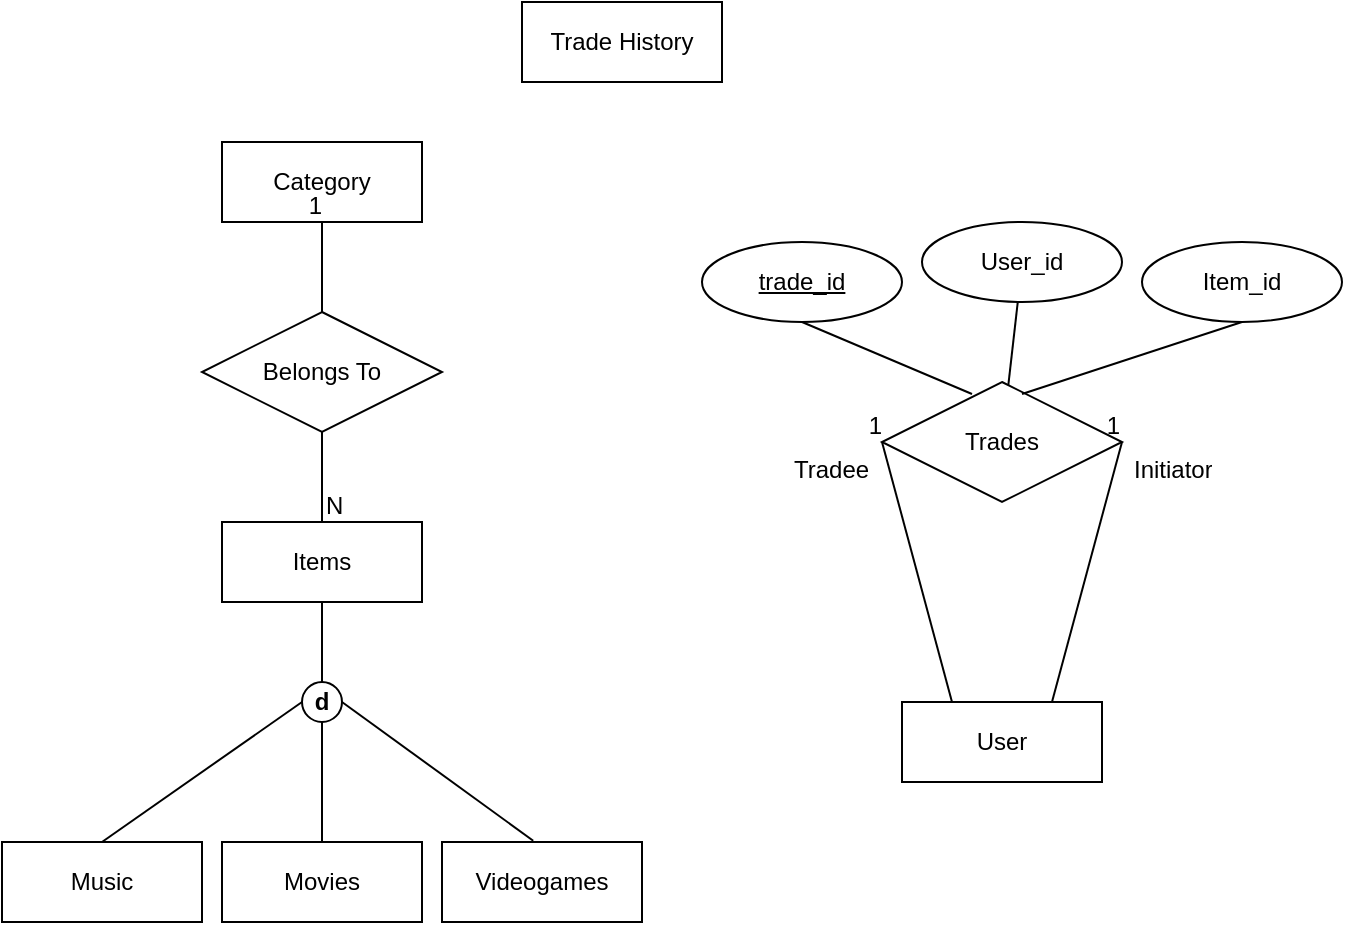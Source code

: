 <mxfile version="14.4.9" type="github"><diagram id="YwYWtj_w_eMrSDhfRb8p" name="Page-1"><mxGraphModel dx="483" dy="541" grid="1" gridSize="10" guides="1" tooltips="1" connect="1" arrows="1" fold="1" page="1" pageScale="1" pageWidth="850" pageHeight="1100" math="0" shadow="0"><root><mxCell id="0"/><mxCell id="1" parent="0"/><mxCell id="7PLuDqbGatkcDISy6yos-11" value="User" style="whiteSpace=wrap;html=1;align=center;" vertex="1" parent="1"><mxGeometry x="460" y="420" width="100" height="40" as="geometry"/></mxCell><mxCell id="7PLuDqbGatkcDISy6yos-15" value="Category" style="whiteSpace=wrap;html=1;align=center;" vertex="1" parent="1"><mxGeometry x="120" y="140" width="100" height="40" as="geometry"/></mxCell><mxCell id="7PLuDqbGatkcDISy6yos-17" value="Trade History" style="whiteSpace=wrap;html=1;align=center;" vertex="1" parent="1"><mxGeometry x="270" y="70" width="100" height="40" as="geometry"/></mxCell><mxCell id="7PLuDqbGatkcDISy6yos-18" value="Items" style="whiteSpace=wrap;html=1;align=center;" vertex="1" parent="1"><mxGeometry x="120" y="330" width="100" height="40" as="geometry"/></mxCell><mxCell id="7PLuDqbGatkcDISy6yos-33" value="" style="endArrow=none;html=1;rounded=0;exitX=0.5;exitY=0;exitDx=0;exitDy=0;entryX=0.5;entryY=1;entryDx=0;entryDy=0;" edge="1" parent="1" source="7PLuDqbGatkcDISy6yos-18" target="7PLuDqbGatkcDISy6yos-36"><mxGeometry relative="1" as="geometry"><mxPoint x="270" y="485" as="sourcePoint"/><mxPoint x="160" y="305" as="targetPoint"/></mxGeometry></mxCell><mxCell id="7PLuDqbGatkcDISy6yos-34" value="N" style="resizable=0;html=1;align=left;verticalAlign=bottom;" connectable="0" vertex="1" parent="7PLuDqbGatkcDISy6yos-33"><mxGeometry x="-1" relative="1" as="geometry"/></mxCell><mxCell id="7PLuDqbGatkcDISy6yos-35" value="1" style="resizable=0;html=1;align=right;verticalAlign=bottom;" connectable="0" vertex="1" parent="7PLuDqbGatkcDISy6yos-33"><mxGeometry x="1" relative="1" as="geometry"/></mxCell><mxCell id="7PLuDqbGatkcDISy6yos-36" value="Belongs To" style="shape=rhombus;perimeter=rhombusPerimeter;whiteSpace=wrap;html=1;align=center;" vertex="1" parent="1"><mxGeometry x="110" y="225" width="120" height="60" as="geometry"/></mxCell><mxCell id="7PLuDqbGatkcDISy6yos-37" value="" style="endArrow=none;html=1;rounded=0;exitX=0.5;exitY=0;exitDx=0;exitDy=0;entryX=0.5;entryY=1;entryDx=0;entryDy=0;" edge="1" parent="1" source="7PLuDqbGatkcDISy6yos-36" target="7PLuDqbGatkcDISy6yos-15"><mxGeometry relative="1" as="geometry"><mxPoint x="270" y="185" as="sourcePoint"/><mxPoint x="430" y="185" as="targetPoint"/></mxGeometry></mxCell><mxCell id="7PLuDqbGatkcDISy6yos-38" value="1" style="resizable=0;html=1;align=right;verticalAlign=bottom;" connectable="0" vertex="1" parent="7PLuDqbGatkcDISy6yos-37"><mxGeometry x="1" relative="1" as="geometry"/></mxCell><mxCell id="7PLuDqbGatkcDISy6yos-39" value="Trades" style="shape=rhombus;perimeter=rhombusPerimeter;whiteSpace=wrap;html=1;align=center;" vertex="1" parent="1"><mxGeometry x="450" y="260" width="120" height="60" as="geometry"/></mxCell><mxCell id="7PLuDqbGatkcDISy6yos-42" value="" style="endArrow=none;html=1;rounded=0;entryX=1;entryY=0.5;entryDx=0;entryDy=0;exitX=0.75;exitY=0;exitDx=0;exitDy=0;" edge="1" parent="1" source="7PLuDqbGatkcDISy6yos-11" target="7PLuDqbGatkcDISy6yos-39"><mxGeometry relative="1" as="geometry"><mxPoint x="230" y="330" as="sourcePoint"/><mxPoint x="390" y="330" as="targetPoint"/></mxGeometry></mxCell><mxCell id="7PLuDqbGatkcDISy6yos-43" value="1" style="resizable=0;html=1;align=right;verticalAlign=bottom;" connectable="0" vertex="1" parent="7PLuDqbGatkcDISy6yos-42"><mxGeometry x="1" relative="1" as="geometry"/></mxCell><mxCell id="7PLuDqbGatkcDISy6yos-46" value="" style="endArrow=none;html=1;rounded=0;entryX=0;entryY=0.5;entryDx=0;entryDy=0;exitX=0.25;exitY=0;exitDx=0;exitDy=0;" edge="1" parent="1" source="7PLuDqbGatkcDISy6yos-11" target="7PLuDqbGatkcDISy6yos-39"><mxGeometry relative="1" as="geometry"><mxPoint x="230" y="330" as="sourcePoint"/><mxPoint x="390" y="330" as="targetPoint"/></mxGeometry></mxCell><mxCell id="7PLuDqbGatkcDISy6yos-47" value="1" style="resizable=0;html=1;align=right;verticalAlign=bottom;" connectable="0" vertex="1" parent="7PLuDqbGatkcDISy6yos-46"><mxGeometry x="1" relative="1" as="geometry"/></mxCell><mxCell id="7PLuDqbGatkcDISy6yos-48" value="Tradee" style="text;strokeColor=none;fillColor=none;spacingLeft=4;spacingRight=4;overflow=hidden;rotatable=0;points=[[0,0.5],[1,0.5]];portConstraint=eastwest;fontSize=12;" vertex="1" parent="1"><mxGeometry x="400" y="290" width="50" height="30" as="geometry"/></mxCell><mxCell id="7PLuDqbGatkcDISy6yos-49" value="Initiator" style="text;strokeColor=none;fillColor=none;spacingLeft=4;spacingRight=4;overflow=hidden;rotatable=0;points=[[0,0.5],[1,0.5]];portConstraint=eastwest;fontSize=12;" vertex="1" parent="1"><mxGeometry x="570" y="290" width="50" height="30" as="geometry"/></mxCell><mxCell id="7PLuDqbGatkcDISy6yos-50" value="User_id" style="ellipse;whiteSpace=wrap;html=1;align=center;" vertex="1" parent="1"><mxGeometry x="470" y="180" width="100" height="40" as="geometry"/></mxCell><mxCell id="7PLuDqbGatkcDISy6yos-51" value="Item_id" style="ellipse;whiteSpace=wrap;html=1;align=center;" vertex="1" parent="1"><mxGeometry x="580" y="190" width="100" height="40" as="geometry"/></mxCell><mxCell id="7PLuDqbGatkcDISy6yos-53" value="" style="endArrow=none;html=1;rounded=0;entryX=0.375;entryY=0.1;entryDx=0;entryDy=0;entryPerimeter=0;exitX=0.5;exitY=1;exitDx=0;exitDy=0;" edge="1" parent="1" source="7PLuDqbGatkcDISy6yos-56" target="7PLuDqbGatkcDISy6yos-39"><mxGeometry relative="1" as="geometry"><mxPoint x="410" y="240" as="sourcePoint"/><mxPoint x="530" y="330" as="targetPoint"/></mxGeometry></mxCell><mxCell id="7PLuDqbGatkcDISy6yos-54" value="" style="endArrow=none;html=1;rounded=0;" edge="1" parent="1" source="7PLuDqbGatkcDISy6yos-50" target="7PLuDqbGatkcDISy6yos-39"><mxGeometry relative="1" as="geometry"><mxPoint x="390" y="230" as="sourcePoint"/><mxPoint x="520" y="270" as="targetPoint"/></mxGeometry></mxCell><mxCell id="7PLuDqbGatkcDISy6yos-55" value="" style="endArrow=none;html=1;rounded=0;exitX=0.5;exitY=1;exitDx=0;exitDy=0;" edge="1" parent="1" source="7PLuDqbGatkcDISy6yos-51"><mxGeometry relative="1" as="geometry"><mxPoint x="530" y="230" as="sourcePoint"/><mxPoint x="520" y="266" as="targetPoint"/></mxGeometry></mxCell><mxCell id="7PLuDqbGatkcDISy6yos-56" value="trade_id" style="ellipse;whiteSpace=wrap;html=1;align=center;fontStyle=4;" vertex="1" parent="1"><mxGeometry x="360" y="190" width="100" height="40" as="geometry"/></mxCell><mxCell id="7PLuDqbGatkcDISy6yos-57" value="Music" style="whiteSpace=wrap;html=1;align=center;" vertex="1" parent="1"><mxGeometry x="10" y="490" width="100" height="40" as="geometry"/></mxCell><mxCell id="7PLuDqbGatkcDISy6yos-58" value="Movies" style="whiteSpace=wrap;html=1;align=center;" vertex="1" parent="1"><mxGeometry x="120" y="490" width="100" height="40" as="geometry"/></mxCell><mxCell id="7PLuDqbGatkcDISy6yos-60" value="Videogames" style="whiteSpace=wrap;html=1;align=center;" vertex="1" parent="1"><mxGeometry x="230" y="490" width="100" height="40" as="geometry"/></mxCell><mxCell id="7PLuDqbGatkcDISy6yos-61" value="" style="endArrow=none;html=1;rounded=0;exitX=0.5;exitY=0;exitDx=0;exitDy=0;entryX=0;entryY=0.5;entryDx=0;entryDy=0;" edge="1" parent="1" source="7PLuDqbGatkcDISy6yos-57" target="7PLuDqbGatkcDISy6yos-64"><mxGeometry relative="1" as="geometry"><mxPoint x="70" y="320" as="sourcePoint"/><mxPoint x="170" y="430" as="targetPoint"/></mxGeometry></mxCell><mxCell id="7PLuDqbGatkcDISy6yos-62" value="" style="endArrow=none;html=1;rounded=0;exitX=0.5;exitY=0;exitDx=0;exitDy=0;" edge="1" parent="1" source="7PLuDqbGatkcDISy6yos-58" target="7PLuDqbGatkcDISy6yos-64"><mxGeometry relative="1" as="geometry"><mxPoint x="70" y="500" as="sourcePoint"/><mxPoint x="170" y="430" as="targetPoint"/></mxGeometry></mxCell><mxCell id="7PLuDqbGatkcDISy6yos-63" value="" style="endArrow=none;html=1;rounded=0;exitX=0.456;exitY=-0.016;exitDx=0;exitDy=0;exitPerimeter=0;entryX=1;entryY=0.5;entryDx=0;entryDy=0;" edge="1" parent="1" source="7PLuDqbGatkcDISy6yos-60" target="7PLuDqbGatkcDISy6yos-64"><mxGeometry relative="1" as="geometry"><mxPoint x="80" y="510" as="sourcePoint"/><mxPoint x="180" y="430" as="targetPoint"/></mxGeometry></mxCell><mxCell id="7PLuDqbGatkcDISy6yos-64" value="&lt;b&gt;d&lt;/b&gt;" style="ellipse;whiteSpace=wrap;html=1;aspect=fixed;" vertex="1" parent="1"><mxGeometry x="160" y="410" width="20" height="20" as="geometry"/></mxCell><mxCell id="7PLuDqbGatkcDISy6yos-65" value="" style="endArrow=none;html=1;rounded=0;entryX=0.5;entryY=0;entryDx=0;entryDy=0;exitX=0.5;exitY=1;exitDx=0;exitDy=0;" edge="1" parent="1" source="7PLuDqbGatkcDISy6yos-18" target="7PLuDqbGatkcDISy6yos-64"><mxGeometry relative="1" as="geometry"><mxPoint x="70" y="320" as="sourcePoint"/><mxPoint x="230" y="320" as="targetPoint"/></mxGeometry></mxCell></root></mxGraphModel></diagram></mxfile>